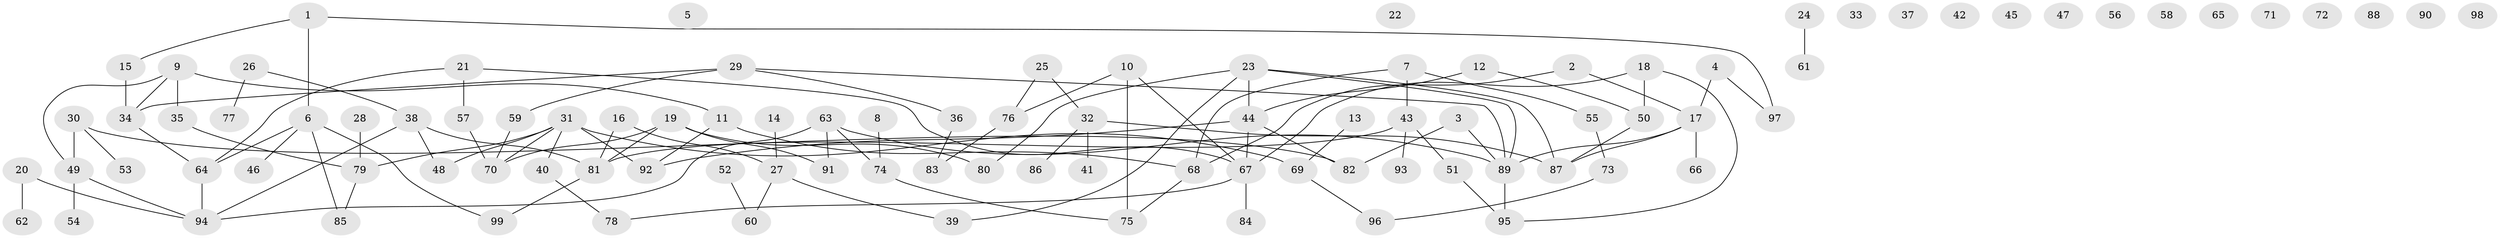 // coarse degree distribution, {0: 0.2542372881355932, 2: 0.22033898305084745, 1: 0.23728813559322035, 4: 0.11864406779661017, 6: 0.05084745762711865, 9: 0.01694915254237288, 5: 0.03389830508474576, 7: 0.03389830508474576, 8: 0.01694915254237288, 3: 0.01694915254237288}
// Generated by graph-tools (version 1.1) at 2025/43/03/04/25 21:43:14]
// undirected, 99 vertices, 113 edges
graph export_dot {
graph [start="1"]
  node [color=gray90,style=filled];
  1;
  2;
  3;
  4;
  5;
  6;
  7;
  8;
  9;
  10;
  11;
  12;
  13;
  14;
  15;
  16;
  17;
  18;
  19;
  20;
  21;
  22;
  23;
  24;
  25;
  26;
  27;
  28;
  29;
  30;
  31;
  32;
  33;
  34;
  35;
  36;
  37;
  38;
  39;
  40;
  41;
  42;
  43;
  44;
  45;
  46;
  47;
  48;
  49;
  50;
  51;
  52;
  53;
  54;
  55;
  56;
  57;
  58;
  59;
  60;
  61;
  62;
  63;
  64;
  65;
  66;
  67;
  68;
  69;
  70;
  71;
  72;
  73;
  74;
  75;
  76;
  77;
  78;
  79;
  80;
  81;
  82;
  83;
  84;
  85;
  86;
  87;
  88;
  89;
  90;
  91;
  92;
  93;
  94;
  95;
  96;
  97;
  98;
  99;
  1 -- 6;
  1 -- 15;
  1 -- 97;
  2 -- 17;
  2 -- 68;
  3 -- 82;
  3 -- 89;
  4 -- 17;
  4 -- 97;
  6 -- 46;
  6 -- 64;
  6 -- 85;
  6 -- 99;
  7 -- 43;
  7 -- 55;
  7 -- 68;
  8 -- 74;
  9 -- 11;
  9 -- 34;
  9 -- 35;
  9 -- 49;
  10 -- 67;
  10 -- 75;
  10 -- 76;
  11 -- 68;
  11 -- 92;
  12 -- 44;
  12 -- 50;
  13 -- 69;
  14 -- 27;
  15 -- 34;
  16 -- 27;
  16 -- 81;
  17 -- 66;
  17 -- 87;
  17 -- 89;
  18 -- 50;
  18 -- 67;
  18 -- 95;
  19 -- 70;
  19 -- 80;
  19 -- 81;
  19 -- 91;
  20 -- 62;
  20 -- 94;
  21 -- 57;
  21 -- 64;
  21 -- 67;
  23 -- 39;
  23 -- 44;
  23 -- 80;
  23 -- 87;
  23 -- 89;
  24 -- 61;
  25 -- 32;
  25 -- 76;
  26 -- 38;
  26 -- 77;
  27 -- 39;
  27 -- 60;
  28 -- 79;
  29 -- 34;
  29 -- 36;
  29 -- 59;
  29 -- 89;
  30 -- 49;
  30 -- 53;
  30 -- 82;
  31 -- 40;
  31 -- 48;
  31 -- 69;
  31 -- 70;
  31 -- 79;
  31 -- 92;
  32 -- 41;
  32 -- 86;
  32 -- 87;
  34 -- 64;
  35 -- 79;
  36 -- 83;
  38 -- 48;
  38 -- 81;
  38 -- 94;
  40 -- 78;
  43 -- 51;
  43 -- 81;
  43 -- 93;
  44 -- 67;
  44 -- 82;
  44 -- 92;
  49 -- 54;
  49 -- 94;
  50 -- 87;
  51 -- 95;
  52 -- 60;
  55 -- 73;
  57 -- 70;
  59 -- 70;
  63 -- 74;
  63 -- 89;
  63 -- 91;
  63 -- 94;
  64 -- 94;
  67 -- 78;
  67 -- 84;
  68 -- 75;
  69 -- 96;
  73 -- 96;
  74 -- 75;
  76 -- 83;
  79 -- 85;
  81 -- 99;
  89 -- 95;
}
